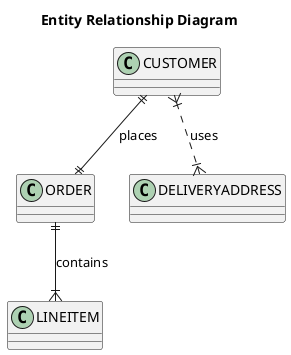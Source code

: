 @startuml EntityRelationshipSimple

title Entity Relationship Diagram

CUSTOMER ||--|| ORDER : places
ORDER ||--|{ LINEITEM : contains
CUSTOMER }|..|{ DELIVERYADDRESS : uses

@enduml

@startuml EntityRelationshipAdvanced

title Entity Relationship Diagram

entity CUSTOMER {
    string name
    string custNumber
    string sector
}

entity ORDER {
    int orderNumber
    string deliveryAddress
}
entity LINEITEM {
    string productCode
    int quantity
    float pricePerUnit
}

CUSTOMER ||--o{ ORDER : places

ORDER ||--|{ LINEITEM : contains


@enduml